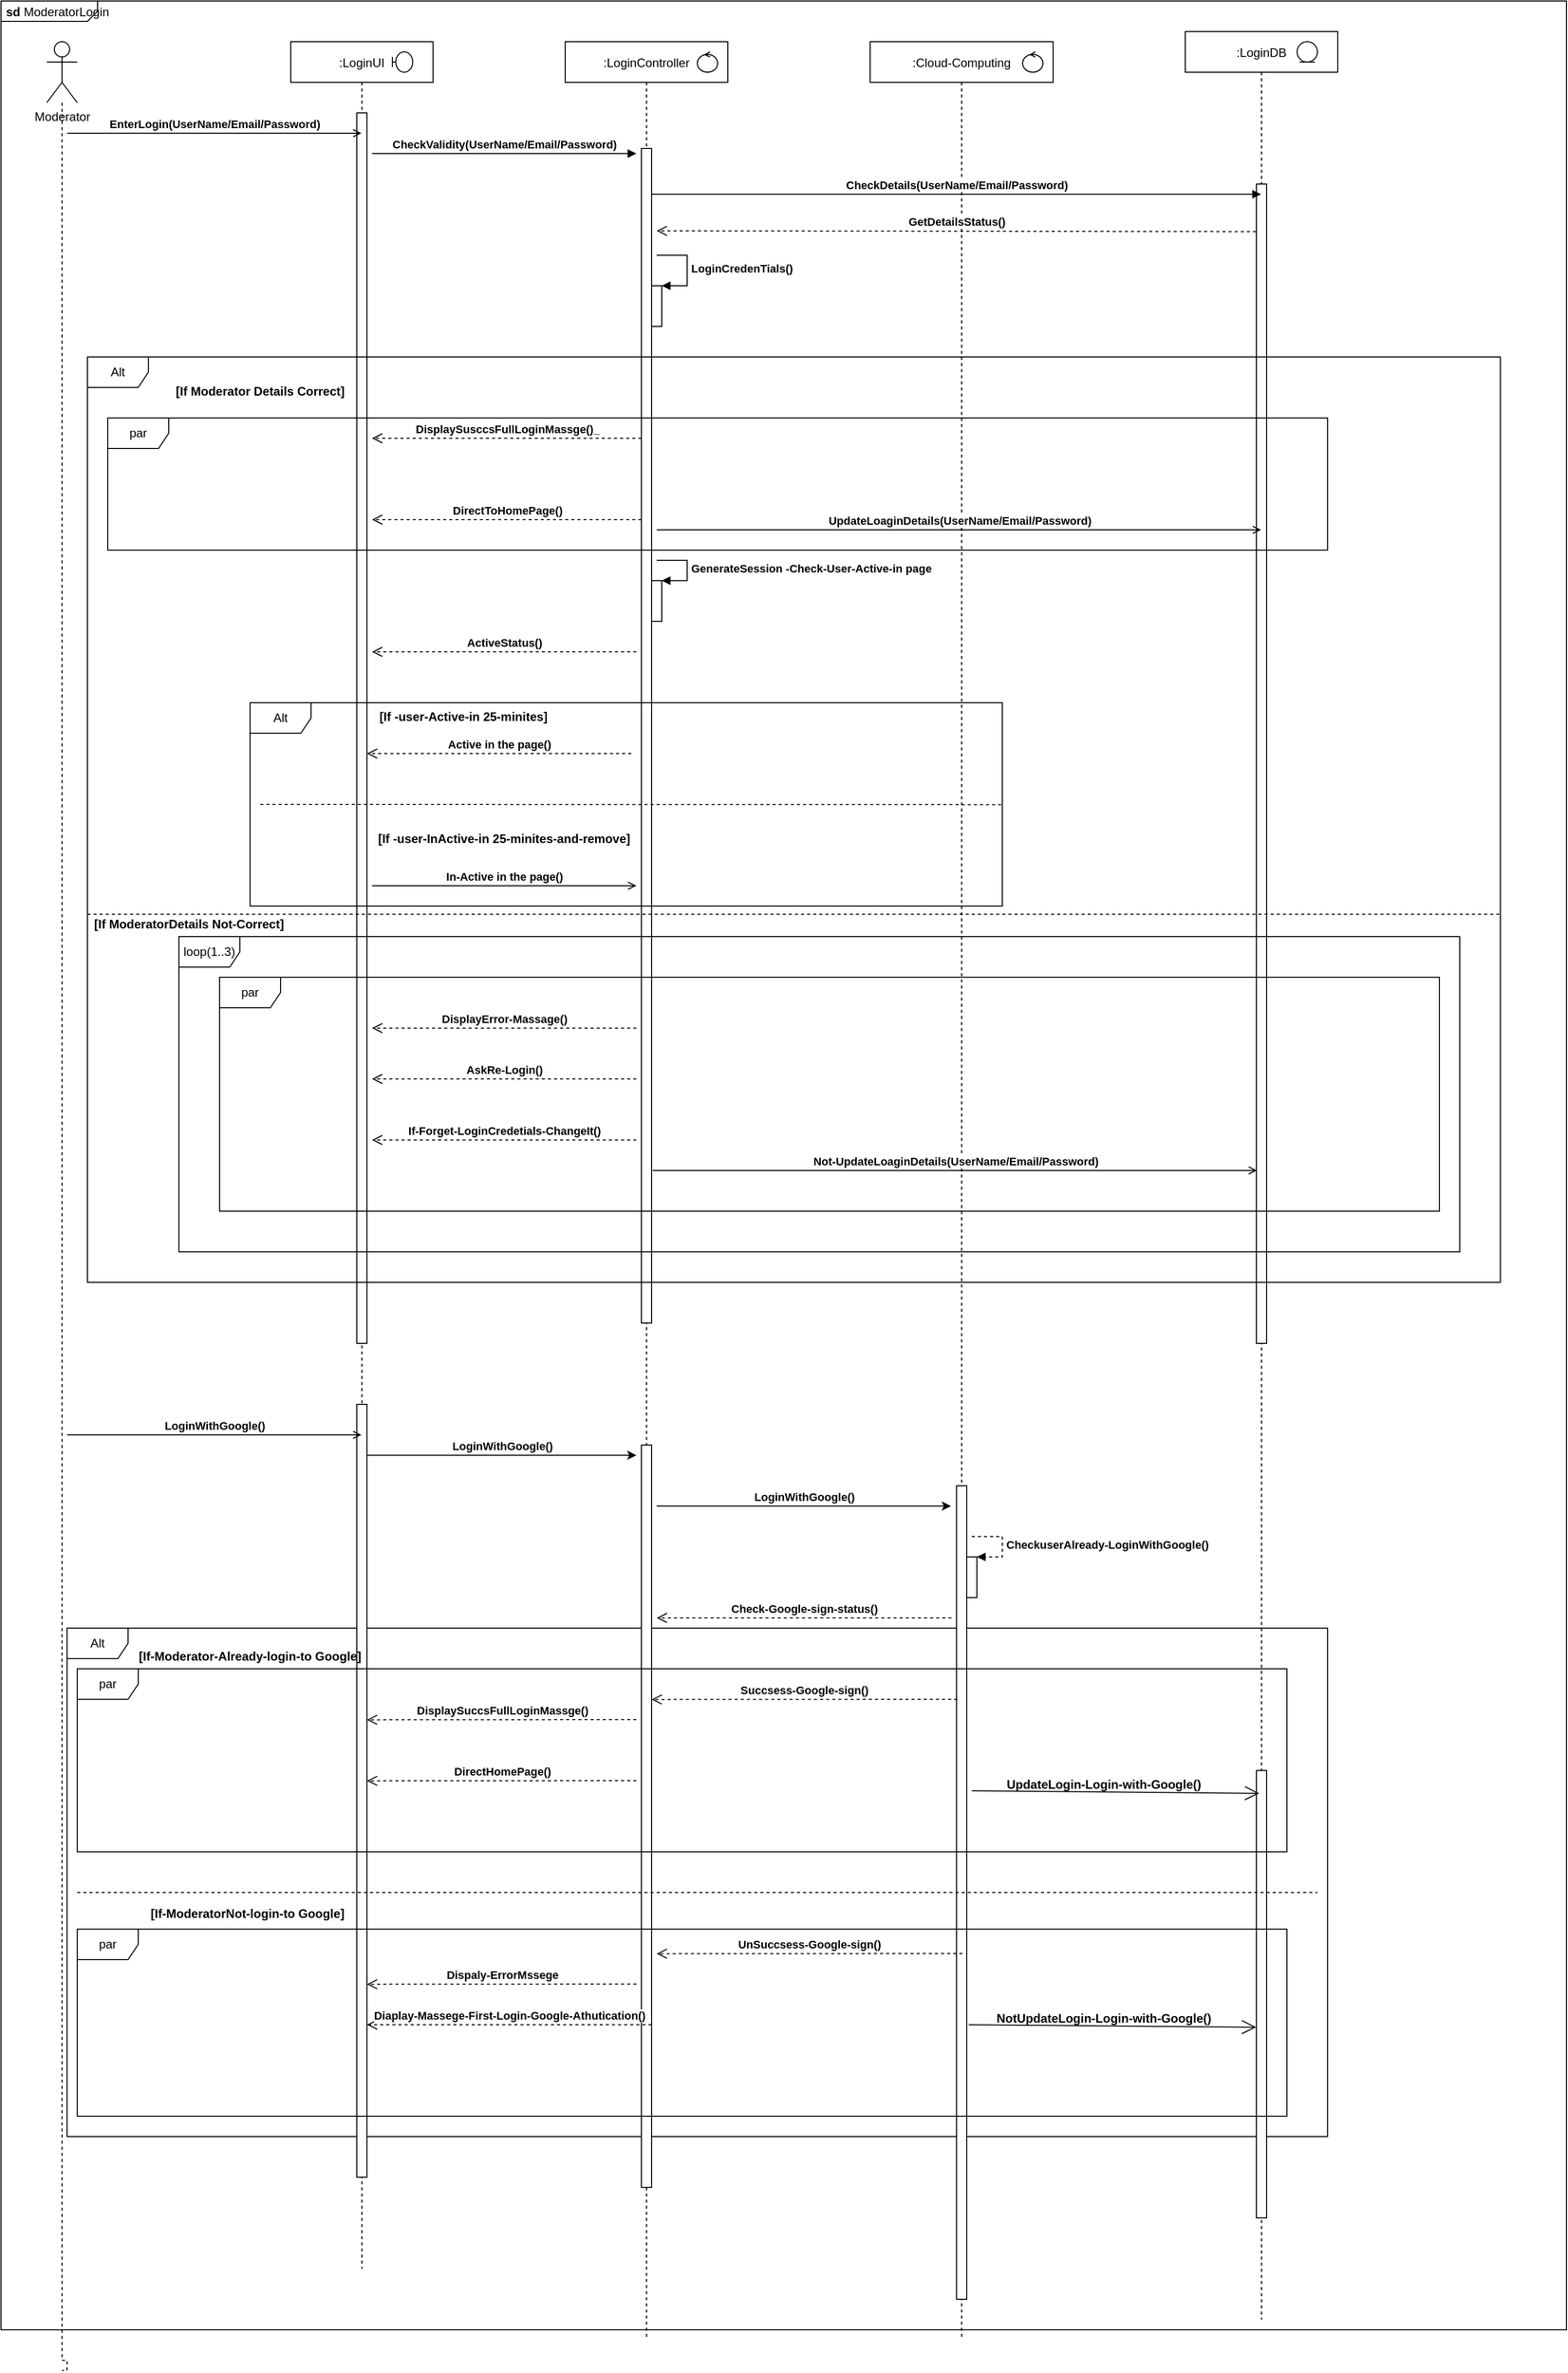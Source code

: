 <mxfile version="20.4.1" type="device"><diagram id="WnZgePNi9BZAbHRHG9L-" name="Page-1"><mxGraphModel dx="1514" dy="1464" grid="1" gridSize="10" guides="1" tooltips="1" connect="1" arrows="1" fold="1" page="1" pageScale="1" pageWidth="850" pageHeight="1100" math="0" shadow="0"><root><mxCell id="0"/><mxCell id="1" parent="0"/><mxCell id="Bye27kGYv5zHPYw95quR-74" value="&lt;p style=&quot;margin:0px;margin-top:4px;margin-left:5px;text-align:left;&quot;&gt;&lt;b&gt;sd&lt;/b&gt;&amp;nbsp;ModeratorLogin&lt;/p&gt;" style="html=1;shape=mxgraph.sysml.package;overflow=fill;labelX=95;align=left;spacingLeft=5;verticalAlign=top;spacingTop=-3;" vertex="1" parent="1"><mxGeometry x="1360" y="450" width="1540" height="2290" as="geometry"/></mxCell><mxCell id="Bye27kGYv5zHPYw95quR-69" value="Alt" style="shape=umlFrame;whiteSpace=wrap;html=1;" vertex="1" parent="1"><mxGeometry x="1425" y="2050" width="1240" height="500" as="geometry"/></mxCell><mxCell id="Bye27kGYv5zHPYw95quR-3" value=":LoginUI" style="shape=umlLifeline;perimeter=lifelinePerimeter;container=1;collapsible=0;recursiveResize=0;rounded=0;shadow=0;strokeWidth=1;" vertex="1" parent="1"><mxGeometry x="1645" y="490" width="140" height="2190" as="geometry"/></mxCell><mxCell id="Bye27kGYv5zHPYw95quR-4" value="" style="points=[];perimeter=orthogonalPerimeter;rounded=0;shadow=0;strokeWidth=1;" vertex="1" parent="Bye27kGYv5zHPYw95quR-3"><mxGeometry x="65" y="70" width="10" height="1210" as="geometry"/></mxCell><mxCell id="Bye27kGYv5zHPYw95quR-5" value="" style="shape=umlBoundary;whiteSpace=wrap;html=1;" vertex="1" parent="Bye27kGYv5zHPYw95quR-3"><mxGeometry x="100" y="10" width="20" height="20" as="geometry"/></mxCell><mxCell id="Bye27kGYv5zHPYw95quR-6" value="&lt;b&gt;Active in the page()&lt;/b&gt;" style="html=1;verticalAlign=bottom;endArrow=open;dashed=1;endSize=8;rounded=0;" edge="1" parent="Bye27kGYv5zHPYw95quR-3"><mxGeometry relative="1" as="geometry"><mxPoint x="335" y="700" as="sourcePoint"/><mxPoint x="75" y="700" as="targetPoint"/></mxGeometry></mxCell><mxCell id="Bye27kGYv5zHPYw95quR-7" value="" style="html=1;points=[];perimeter=orthogonalPerimeter;" vertex="1" parent="Bye27kGYv5zHPYw95quR-3"><mxGeometry x="65" y="1340" width="10" height="760" as="geometry"/></mxCell><mxCell id="Bye27kGYv5zHPYw95quR-8" value=":LoginController" style="shape=umlLifeline;perimeter=lifelinePerimeter;container=1;collapsible=0;recursiveResize=0;rounded=0;shadow=0;strokeWidth=1;" vertex="1" parent="1"><mxGeometry x="1915" y="490" width="160" height="2260" as="geometry"/></mxCell><mxCell id="Bye27kGYv5zHPYw95quR-9" value="" style="points=[];perimeter=orthogonalPerimeter;rounded=0;shadow=0;strokeWidth=1;" vertex="1" parent="Bye27kGYv5zHPYw95quR-8"><mxGeometry x="75" y="105" width="10" height="1155" as="geometry"/></mxCell><mxCell id="Bye27kGYv5zHPYw95quR-10" value="" style="ellipse;shape=umlControl;whiteSpace=wrap;html=1;" vertex="1" parent="Bye27kGYv5zHPYw95quR-8"><mxGeometry x="130" y="10" width="20" height="20" as="geometry"/></mxCell><mxCell id="Bye27kGYv5zHPYw95quR-11" value="" style="html=1;points=[];perimeter=orthogonalPerimeter;" vertex="1" parent="Bye27kGYv5zHPYw95quR-8"><mxGeometry x="85" y="240" width="10" height="40" as="geometry"/></mxCell><mxCell id="Bye27kGYv5zHPYw95quR-12" value="&lt;b&gt;LoginCredenTials()&lt;/b&gt;" style="edgeStyle=orthogonalEdgeStyle;html=1;align=left;spacingLeft=2;endArrow=block;rounded=0;entryX=1;entryY=0;" edge="1" parent="Bye27kGYv5zHPYw95quR-8" target="Bye27kGYv5zHPYw95quR-11"><mxGeometry relative="1" as="geometry"><mxPoint x="90" y="210" as="sourcePoint"/><Array as="points"><mxPoint x="120" y="210"/></Array></mxGeometry></mxCell><mxCell id="Bye27kGYv5zHPYw95quR-13" value="" style="html=1;points=[];perimeter=orthogonalPerimeter;" vertex="1" parent="Bye27kGYv5zHPYw95quR-8"><mxGeometry x="85" y="530" width="10" height="40" as="geometry"/></mxCell><mxCell id="Bye27kGYv5zHPYw95quR-14" value="&lt;b&gt;GenerateSession -Check-User-Active-in page&lt;/b&gt;" style="edgeStyle=orthogonalEdgeStyle;html=1;align=left;spacingLeft=2;endArrow=block;rounded=0;entryX=1;entryY=0;" edge="1" parent="Bye27kGYv5zHPYw95quR-8" target="Bye27kGYv5zHPYw95quR-13"><mxGeometry relative="1" as="geometry"><mxPoint x="90" y="510" as="sourcePoint"/><Array as="points"><mxPoint x="120" y="510"/></Array></mxGeometry></mxCell><mxCell id="Bye27kGYv5zHPYw95quR-15" value="&lt;b&gt;ActiveStatus()&lt;/b&gt;" style="html=1;verticalAlign=bottom;endArrow=open;dashed=1;endSize=8;rounded=0;" edge="1" parent="Bye27kGYv5zHPYw95quR-8"><mxGeometry relative="1" as="geometry"><mxPoint x="70" y="600" as="sourcePoint"/><mxPoint x="-190" y="600" as="targetPoint"/></mxGeometry></mxCell><mxCell id="Bye27kGYv5zHPYw95quR-16" value="&lt;b&gt;In-Active in the page()&lt;/b&gt;" style="html=1;verticalAlign=bottom;endArrow=open;rounded=0;endFill=0;" edge="1" parent="Bye27kGYv5zHPYw95quR-8"><mxGeometry width="80" relative="1" as="geometry"><mxPoint x="-190" y="830" as="sourcePoint"/><mxPoint x="70" y="830" as="targetPoint"/><Array as="points"><mxPoint x="-40" y="830"/></Array></mxGeometry></mxCell><mxCell id="Bye27kGYv5zHPYw95quR-17" value="&lt;b&gt;DisplayError-Massage()&lt;/b&gt;" style="html=1;verticalAlign=bottom;endArrow=open;dashed=1;endSize=8;rounded=0;" edge="1" parent="Bye27kGYv5zHPYw95quR-8"><mxGeometry relative="1" as="geometry"><mxPoint x="70" y="970" as="sourcePoint"/><mxPoint x="-190" y="970" as="targetPoint"/></mxGeometry></mxCell><mxCell id="Bye27kGYv5zHPYw95quR-18" value="&lt;b&gt;LoginWithGoogle()&lt;/b&gt;" style="html=1;verticalAlign=bottom;endArrow=classic;rounded=0;endFill=1;" edge="1" parent="Bye27kGYv5zHPYw95quR-8"><mxGeometry width="80" relative="1" as="geometry"><mxPoint x="-194.5" y="1390" as="sourcePoint"/><mxPoint x="70" y="1390" as="targetPoint"/><Array as="points"><mxPoint x="-44.5" y="1390"/></Array></mxGeometry></mxCell><mxCell id="Bye27kGYv5zHPYw95quR-19" value="" style="html=1;points=[];perimeter=orthogonalPerimeter;" vertex="1" parent="Bye27kGYv5zHPYw95quR-8"><mxGeometry x="75" y="1380" width="10" height="730" as="geometry"/></mxCell><mxCell id="Bye27kGYv5zHPYw95quR-20" value=":LoginDB" style="shape=umlLifeline;perimeter=lifelinePerimeter;container=1;collapsible=0;recursiveResize=0;rounded=0;shadow=0;strokeWidth=1;" vertex="1" parent="1"><mxGeometry x="2525" y="480" width="150" height="2250" as="geometry"/></mxCell><mxCell id="Bye27kGYv5zHPYw95quR-21" value="" style="points=[];perimeter=orthogonalPerimeter;rounded=0;shadow=0;strokeWidth=1;" vertex="1" parent="Bye27kGYv5zHPYw95quR-20"><mxGeometry x="70" y="150" width="10" height="1140" as="geometry"/></mxCell><mxCell id="Bye27kGYv5zHPYw95quR-22" value="" style="ellipse;shape=umlEntity;whiteSpace=wrap;html=1;" vertex="1" parent="Bye27kGYv5zHPYw95quR-20"><mxGeometry x="110" y="10" width="20" height="20" as="geometry"/></mxCell><mxCell id="Bye27kGYv5zHPYw95quR-23" value="" style="html=1;points=[];perimeter=orthogonalPerimeter;" vertex="1" parent="Bye27kGYv5zHPYw95quR-20"><mxGeometry x="70" y="1710" width="10" height="440" as="geometry"/></mxCell><mxCell id="Bye27kGYv5zHPYw95quR-24" value=":Cloud-Computing" style="shape=umlLifeline;perimeter=lifelinePerimeter;container=1;collapsible=0;recursiveResize=0;rounded=0;shadow=0;strokeWidth=1;" vertex="1" parent="1"><mxGeometry x="2215" y="490" width="180" height="2260" as="geometry"/></mxCell><mxCell id="Bye27kGYv5zHPYw95quR-25" value="" style="ellipse;shape=umlControl;whiteSpace=wrap;html=1;" vertex="1" parent="Bye27kGYv5zHPYw95quR-24"><mxGeometry x="150" y="10" width="20" height="20" as="geometry"/></mxCell><mxCell id="Bye27kGYv5zHPYw95quR-26" value="&lt;b&gt;CheckDetails(UserName/Email/Password)&lt;/b&gt;" style="html=1;verticalAlign=bottom;endArrow=block;rounded=0;" edge="1" parent="Bye27kGYv5zHPYw95quR-24" target="Bye27kGYv5zHPYw95quR-20"><mxGeometry width="80" relative="1" as="geometry"><mxPoint x="-215" y="150" as="sourcePoint"/><mxPoint x="45" y="150" as="targetPoint"/><Array as="points"><mxPoint x="-65" y="150"/></Array></mxGeometry></mxCell><mxCell id="Bye27kGYv5zHPYw95quR-27" value="&lt;b&gt;Not-UpdateLoaginDetails(UserName/Email/Password)&lt;/b&gt;" style="html=1;verticalAlign=bottom;endArrow=open;rounded=0;endFill=0;" edge="1" parent="Bye27kGYv5zHPYw95quR-24"><mxGeometry width="80" relative="1" as="geometry"><mxPoint x="-214" y="1110" as="sourcePoint"/><mxPoint x="380.5" y="1110" as="targetPoint"/><Array as="points"><mxPoint x="-64" y="1110"/></Array></mxGeometry></mxCell><mxCell id="Bye27kGYv5zHPYw95quR-28" value="" style="html=1;points=[];perimeter=orthogonalPerimeter;" vertex="1" parent="Bye27kGYv5zHPYw95quR-24"><mxGeometry x="85" y="1420" width="10" height="800" as="geometry"/></mxCell><mxCell id="Bye27kGYv5zHPYw95quR-29" value="" style="html=1;points=[];perimeter=orthogonalPerimeter;" vertex="1" parent="Bye27kGYv5zHPYw95quR-24"><mxGeometry x="95" y="1490" width="10" height="40" as="geometry"/></mxCell><mxCell id="Bye27kGYv5zHPYw95quR-30" value="&lt;b&gt;CheckuserAlready-LoginWithGoogle()&lt;/b&gt;" style="edgeStyle=orthogonalEdgeStyle;html=1;align=left;spacingLeft=2;endArrow=block;rounded=0;entryX=1;entryY=0;dashed=1;" edge="1" parent="Bye27kGYv5zHPYw95quR-24" target="Bye27kGYv5zHPYw95quR-29"><mxGeometry relative="1" as="geometry"><mxPoint x="100" y="1470" as="sourcePoint"/><Array as="points"><mxPoint x="130" y="1470"/></Array></mxGeometry></mxCell><mxCell id="Bye27kGYv5zHPYw95quR-31" value="&lt;b&gt;Check-Google-sign-status()&lt;/b&gt;" style="html=1;verticalAlign=bottom;endArrow=open;dashed=1;endSize=8;rounded=0;" edge="1" parent="Bye27kGYv5zHPYw95quR-24"><mxGeometry relative="1" as="geometry"><mxPoint x="80" y="1550" as="sourcePoint"/><mxPoint x="-210" y="1550" as="targetPoint"/></mxGeometry></mxCell><mxCell id="Bye27kGYv5zHPYw95quR-32" style="edgeStyle=orthogonalEdgeStyle;rounded=0;orthogonalLoop=1;jettySize=auto;html=1;dashed=1;endArrow=none;endFill=0;" edge="1" parent="1" source="Bye27kGYv5zHPYw95quR-33"><mxGeometry relative="1" as="geometry"><mxPoint x="1420" y="2780" as="targetPoint"/><Array as="points"><mxPoint x="1420" y="2770"/><mxPoint x="1425" y="2770"/></Array></mxGeometry></mxCell><mxCell id="Bye27kGYv5zHPYw95quR-33" value="Moderator" style="shape=umlActor;verticalLabelPosition=bottom;verticalAlign=top;html=1;" vertex="1" parent="1"><mxGeometry x="1405" y="490" width="30" height="60" as="geometry"/></mxCell><mxCell id="Bye27kGYv5zHPYw95quR-34" value="&lt;b&gt;EnterLogin(UserName/Email/Password)&lt;/b&gt;" style="html=1;verticalAlign=bottom;endArrow=open;rounded=0;endFill=0;" edge="1" parent="1" target="Bye27kGYv5zHPYw95quR-3"><mxGeometry width="80" relative="1" as="geometry"><mxPoint x="1425" y="580" as="sourcePoint"/><mxPoint x="1325" y="800" as="targetPoint"/><Array as="points"><mxPoint x="1575" y="580"/></Array></mxGeometry></mxCell><mxCell id="Bye27kGYv5zHPYw95quR-35" value="&lt;b&gt;CheckValidity(UserName/Email/Password)&lt;/b&gt;" style="html=1;verticalAlign=bottom;endArrow=block;rounded=0;" edge="1" parent="1"><mxGeometry width="80" relative="1" as="geometry"><mxPoint x="1725" y="600" as="sourcePoint"/><mxPoint x="1985" y="600" as="targetPoint"/><Array as="points"><mxPoint x="1875" y="600"/></Array></mxGeometry></mxCell><mxCell id="Bye27kGYv5zHPYw95quR-36" value="&lt;b&gt;GetDetailsStatus()&lt;/b&gt;" style="html=1;verticalAlign=bottom;endArrow=open;dashed=1;endSize=8;rounded=0;exitX=-0.04;exitY=0.041;exitDx=0;exitDy=0;exitPerimeter=0;" edge="1" parent="1" source="Bye27kGYv5zHPYw95quR-21"><mxGeometry relative="1" as="geometry"><mxPoint x="2275" y="800" as="sourcePoint"/><mxPoint x="2005" y="676" as="targetPoint"/></mxGeometry></mxCell><mxCell id="Bye27kGYv5zHPYw95quR-37" value="&lt;b&gt;DisplaySusccsFullLoginMassge()_&lt;/b&gt;" style="html=1;verticalAlign=bottom;endArrow=open;dashed=1;endSize=8;rounded=0;" edge="1" parent="1"><mxGeometry relative="1" as="geometry"><mxPoint x="1990" y="880" as="sourcePoint"/><mxPoint x="1725" y="880" as="targetPoint"/></mxGeometry></mxCell><mxCell id="Bye27kGYv5zHPYw95quR-38" value="&lt;b&gt;DirectToHomePage()&lt;/b&gt;" style="html=1;verticalAlign=bottom;endArrow=open;dashed=1;endSize=8;rounded=0;" edge="1" parent="1"><mxGeometry relative="1" as="geometry"><mxPoint x="1990" y="960" as="sourcePoint"/><mxPoint x="1725" y="960" as="targetPoint"/></mxGeometry></mxCell><mxCell id="Bye27kGYv5zHPYw95quR-39" value="&lt;b&gt;UpdateLoaginDetails(UserName/Email/Password)&lt;/b&gt;" style="html=1;verticalAlign=bottom;endArrow=open;rounded=0;endFill=0;" edge="1" parent="1" target="Bye27kGYv5zHPYw95quR-20"><mxGeometry width="80" relative="1" as="geometry"><mxPoint x="2005" y="970" as="sourcePoint"/><mxPoint x="2294.5" y="970" as="targetPoint"/><Array as="points"><mxPoint x="2155" y="970"/></Array></mxGeometry></mxCell><mxCell id="Bye27kGYv5zHPYw95quR-40" value="par" style="shape=umlFrame;whiteSpace=wrap;html=1;" vertex="1" parent="1"><mxGeometry x="1465" y="860" width="1200" height="130" as="geometry"/></mxCell><mxCell id="Bye27kGYv5zHPYw95quR-41" value="Alt" style="shape=umlFrame;whiteSpace=wrap;html=1;" vertex="1" parent="1"><mxGeometry x="1605" y="1140" width="740" height="200" as="geometry"/></mxCell><mxCell id="Bye27kGYv5zHPYw95quR-42" value="" style="endArrow=none;html=1;rounded=0;entryX=1.002;entryY=0.501;entryDx=0;entryDy=0;entryPerimeter=0;dashed=1;" edge="1" parent="1" target="Bye27kGYv5zHPYw95quR-41"><mxGeometry width="50" height="50" relative="1" as="geometry"><mxPoint x="1615" y="1240" as="sourcePoint"/><mxPoint x="2095" y="1110" as="targetPoint"/></mxGeometry></mxCell><mxCell id="Bye27kGYv5zHPYw95quR-43" value="[If -user-Active-in 25-minites]" style="text;align=center;fontStyle=1;verticalAlign=middle;spacingLeft=3;spacingRight=3;strokeColor=none;rotatable=0;points=[[0,0.5],[1,0.5]];portConstraint=eastwest;" vertex="1" parent="1"><mxGeometry x="1775" y="1140" width="80" height="26" as="geometry"/></mxCell><mxCell id="Bye27kGYv5zHPYw95quR-44" value="[If -user-InActive-in 25-minites-and-remove]" style="text;align=center;fontStyle=1;verticalAlign=middle;spacingLeft=3;spacingRight=3;strokeColor=none;rotatable=0;points=[[0,0.5],[1,0.5]];portConstraint=eastwest;" vertex="1" parent="1"><mxGeometry x="1815" y="1260" width="80" height="26" as="geometry"/></mxCell><mxCell id="Bye27kGYv5zHPYw95quR-45" value="&lt;b&gt;AskRe-Login()&lt;/b&gt;" style="html=1;verticalAlign=bottom;endArrow=open;dashed=1;endSize=8;rounded=0;" edge="1" parent="1"><mxGeometry relative="1" as="geometry"><mxPoint x="1985" y="1510" as="sourcePoint"/><mxPoint x="1725" y="1510" as="targetPoint"/></mxGeometry></mxCell><mxCell id="Bye27kGYv5zHPYw95quR-46" value="&lt;b&gt;If-Forget-LoginCredetials-ChangeIt()&lt;/b&gt;" style="html=1;verticalAlign=bottom;endArrow=open;dashed=1;endSize=8;rounded=0;" edge="1" parent="1"><mxGeometry relative="1" as="geometry"><mxPoint x="1985" y="1570" as="sourcePoint"/><mxPoint x="1725" y="1570" as="targetPoint"/></mxGeometry></mxCell><mxCell id="Bye27kGYv5zHPYw95quR-47" value="par" style="shape=umlFrame;whiteSpace=wrap;html=1;" vertex="1" parent="1"><mxGeometry x="1575" y="1410" width="1200" height="230" as="geometry"/></mxCell><mxCell id="Bye27kGYv5zHPYw95quR-48" value="loop(1..3)" style="shape=umlFrame;whiteSpace=wrap;html=1;" vertex="1" parent="1"><mxGeometry x="1535" y="1370" width="1260" height="310" as="geometry"/></mxCell><mxCell id="Bye27kGYv5zHPYw95quR-49" value="Alt" style="shape=umlFrame;whiteSpace=wrap;html=1;" vertex="1" parent="1"><mxGeometry x="1445" y="800" width="1390" height="910" as="geometry"/></mxCell><mxCell id="Bye27kGYv5zHPYw95quR-50" value="[If Moderator Details Correct]" style="text;align=center;fontStyle=1;verticalAlign=middle;spacingLeft=3;spacingRight=3;strokeColor=none;rotatable=0;points=[[0,0.5],[1,0.5]];portConstraint=eastwest;" vertex="1" parent="1"><mxGeometry x="1575" y="820" width="80" height="26" as="geometry"/></mxCell><mxCell id="Bye27kGYv5zHPYw95quR-51" value="[If ModeratorDetails Not-Correct]" style="text;align=center;fontStyle=1;verticalAlign=middle;spacingLeft=3;spacingRight=3;strokeColor=none;rotatable=0;points=[[0,0.5],[1,0.5]];portConstraint=eastwest;" vertex="1" parent="1"><mxGeometry x="1505" y="1344" width="80" height="26" as="geometry"/></mxCell><mxCell id="Bye27kGYv5zHPYw95quR-52" value="" style="line;strokeWidth=1;fillColor=none;align=left;verticalAlign=middle;spacingTop=-1;spacingLeft=3;spacingRight=3;rotatable=0;labelPosition=right;points=[];portConstraint=eastwest;strokeColor=inherit;dashed=1;" vertex="1" parent="1"><mxGeometry x="1445" y="1344" width="1390" height="8" as="geometry"/></mxCell><mxCell id="Bye27kGYv5zHPYw95quR-53" value="&lt;b&gt;LoginWithGoogle()&lt;/b&gt;" style="html=1;verticalAlign=bottom;endArrow=open;rounded=0;endFill=0;" edge="1" parent="1"><mxGeometry width="80" relative="1" as="geometry"><mxPoint x="1425" y="1860" as="sourcePoint"/><mxPoint x="1714.5" y="1860" as="targetPoint"/><Array as="points"><mxPoint x="1575" y="1860"/></Array></mxGeometry></mxCell><mxCell id="Bye27kGYv5zHPYw95quR-54" value="&lt;b&gt;LoginWithGoogle()&lt;/b&gt;" style="html=1;verticalAlign=bottom;endArrow=classic;rounded=0;endFill=1;" edge="1" parent="1"><mxGeometry width="80" relative="1" as="geometry"><mxPoint x="2005" y="1930" as="sourcePoint"/><mxPoint x="2294.5" y="1930" as="targetPoint"/><Array as="points"><mxPoint x="2155" y="1930"/></Array></mxGeometry></mxCell><mxCell id="Bye27kGYv5zHPYw95quR-55" value="&lt;b&gt;DisplaySuccsFullLoginMassge()&lt;/b&gt;" style="html=1;verticalAlign=bottom;endArrow=open;dashed=1;endSize=8;rounded=0;" edge="1" parent="1"><mxGeometry relative="1" as="geometry"><mxPoint x="1985" y="2140" as="sourcePoint"/><mxPoint x="1720" y="2140.2" as="targetPoint"/></mxGeometry></mxCell><mxCell id="Bye27kGYv5zHPYw95quR-56" value="&lt;b&gt;Diaplay-Massege-First-Login-Google-Athutication()&lt;/b&gt;" style="html=1;verticalAlign=bottom;endArrow=open;dashed=1;endSize=8;rounded=0;" edge="1" parent="1"><mxGeometry relative="1" as="geometry"><mxPoint x="2000" y="2440" as="sourcePoint"/><mxPoint x="1720" y="2440" as="targetPoint"/></mxGeometry></mxCell><mxCell id="Bye27kGYv5zHPYw95quR-57" value="&lt;b&gt;Dispaly-ErrorMssege&lt;/b&gt;" style="html=1;verticalAlign=bottom;endArrow=open;dashed=1;endSize=8;rounded=0;" edge="1" parent="1"><mxGeometry relative="1" as="geometry"><mxPoint x="1985" y="2400" as="sourcePoint"/><mxPoint x="1720" y="2400.2" as="targetPoint"/></mxGeometry></mxCell><mxCell id="Bye27kGYv5zHPYw95quR-58" value="UpdateLogin-Login-with-Google()" style="text;align=center;fontStyle=1;verticalAlign=middle;spacingLeft=3;spacingRight=3;strokeColor=none;rotatable=0;points=[[0,0.5],[1,0.5]];portConstraint=eastwest;" vertex="1" parent="1"><mxGeometry x="2405" y="2190" width="80" height="26" as="geometry"/></mxCell><mxCell id="Bye27kGYv5zHPYw95quR-59" value="" style="endArrow=open;endFill=1;endSize=12;html=1;rounded=0;entryX=0.485;entryY=0.77;entryDx=0;entryDy=0;entryPerimeter=0;" edge="1" parent="1"><mxGeometry width="160" relative="1" as="geometry"><mxPoint x="2312.0" y="2440" as="sourcePoint"/><mxPoint x="2594.75" y="2442.5" as="targetPoint"/></mxGeometry></mxCell><mxCell id="Bye27kGYv5zHPYw95quR-60" value="&lt;b&gt;UnSuccsess-Google-sign()&lt;/b&gt;" style="html=1;verticalAlign=bottom;endArrow=open;dashed=1;endSize=8;rounded=0;exitX=0.504;exitY=0.738;exitDx=0;exitDy=0;exitPerimeter=0;" edge="1" parent="1"><mxGeometry relative="1" as="geometry"><mxPoint x="2305.72" y="2370" as="sourcePoint"/><mxPoint x="2005" y="2370.2" as="targetPoint"/></mxGeometry></mxCell><mxCell id="Bye27kGYv5zHPYw95quR-61" value="NotUpdateLogin-Login-with-Google()" style="text;align=center;fontStyle=1;verticalAlign=middle;spacingLeft=3;spacingRight=3;strokeColor=none;rotatable=0;points=[[0,0.5],[1,0.5]];portConstraint=eastwest;" vertex="1" parent="1"><mxGeometry x="2405" y="2420" width="80" height="26" as="geometry"/></mxCell><mxCell id="Bye27kGYv5zHPYw95quR-62" value="&lt;b&gt;Succsess-Google-sign()&lt;/b&gt;" style="html=1;verticalAlign=bottom;endArrow=open;dashed=1;endSize=8;rounded=0;exitX=0.504;exitY=0.738;exitDx=0;exitDy=0;exitPerimeter=0;" edge="1" parent="1"><mxGeometry relative="1" as="geometry"><mxPoint x="2300.72" y="2120" as="sourcePoint"/><mxPoint x="2000" y="2120.2" as="targetPoint"/></mxGeometry></mxCell><mxCell id="Bye27kGYv5zHPYw95quR-63" value="[If-Moderator-Already-login-to Google]" style="text;align=center;fontStyle=1;verticalAlign=middle;spacingLeft=3;spacingRight=3;strokeColor=none;rotatable=0;points=[[0,0.5],[1,0.5]];portConstraint=eastwest;" vertex="1" parent="1"><mxGeometry x="1565" y="2064" width="80" height="26" as="geometry"/></mxCell><mxCell id="Bye27kGYv5zHPYw95quR-64" value="&lt;b&gt;DirectHomePage()&lt;/b&gt;" style="html=1;verticalAlign=bottom;endArrow=open;dashed=1;endSize=8;rounded=0;" edge="1" parent="1"><mxGeometry relative="1" as="geometry"><mxPoint x="1985" y="2200" as="sourcePoint"/><mxPoint x="1720" y="2200.2" as="targetPoint"/></mxGeometry></mxCell><mxCell id="Bye27kGYv5zHPYw95quR-65" value="" style="endArrow=open;endFill=1;endSize=12;html=1;rounded=0;entryX=0.485;entryY=0.77;entryDx=0;entryDy=0;entryPerimeter=0;" edge="1" parent="1"><mxGeometry width="160" relative="1" as="geometry"><mxPoint x="2315" y="2210" as="sourcePoint"/><mxPoint x="2597.75" y="2212.5" as="targetPoint"/></mxGeometry></mxCell><mxCell id="Bye27kGYv5zHPYw95quR-66" value="[If-ModeratorNot-login-to Google]" style="text;align=center;fontStyle=1;verticalAlign=middle;spacingLeft=3;spacingRight=3;strokeColor=none;rotatable=0;points=[[0,0.5],[1,0.5]];portConstraint=eastwest;" vertex="1" parent="1"><mxGeometry x="1515" y="2320" width="175" height="20" as="geometry"/></mxCell><mxCell id="Bye27kGYv5zHPYw95quR-67" value="par" style="shape=umlFrame;whiteSpace=wrap;html=1;" vertex="1" parent="1"><mxGeometry x="1435" y="2090" width="1190" height="180" as="geometry"/></mxCell><mxCell id="Bye27kGYv5zHPYw95quR-68" value="par" style="shape=umlFrame;whiteSpace=wrap;html=1;" vertex="1" parent="1"><mxGeometry x="1435" y="2346" width="1190" height="184" as="geometry"/></mxCell><mxCell id="Bye27kGYv5zHPYw95quR-70" value="" style="line;strokeWidth=1;fillColor=none;align=left;verticalAlign=middle;spacingTop=-1;spacingLeft=3;spacingRight=3;rotatable=0;labelPosition=right;points=[];portConstraint=eastwest;strokeColor=inherit;dashed=1;" vertex="1" parent="1"><mxGeometry x="1435" y="2306" width="1220" height="8" as="geometry"/></mxCell></root></mxGraphModel></diagram></mxfile>